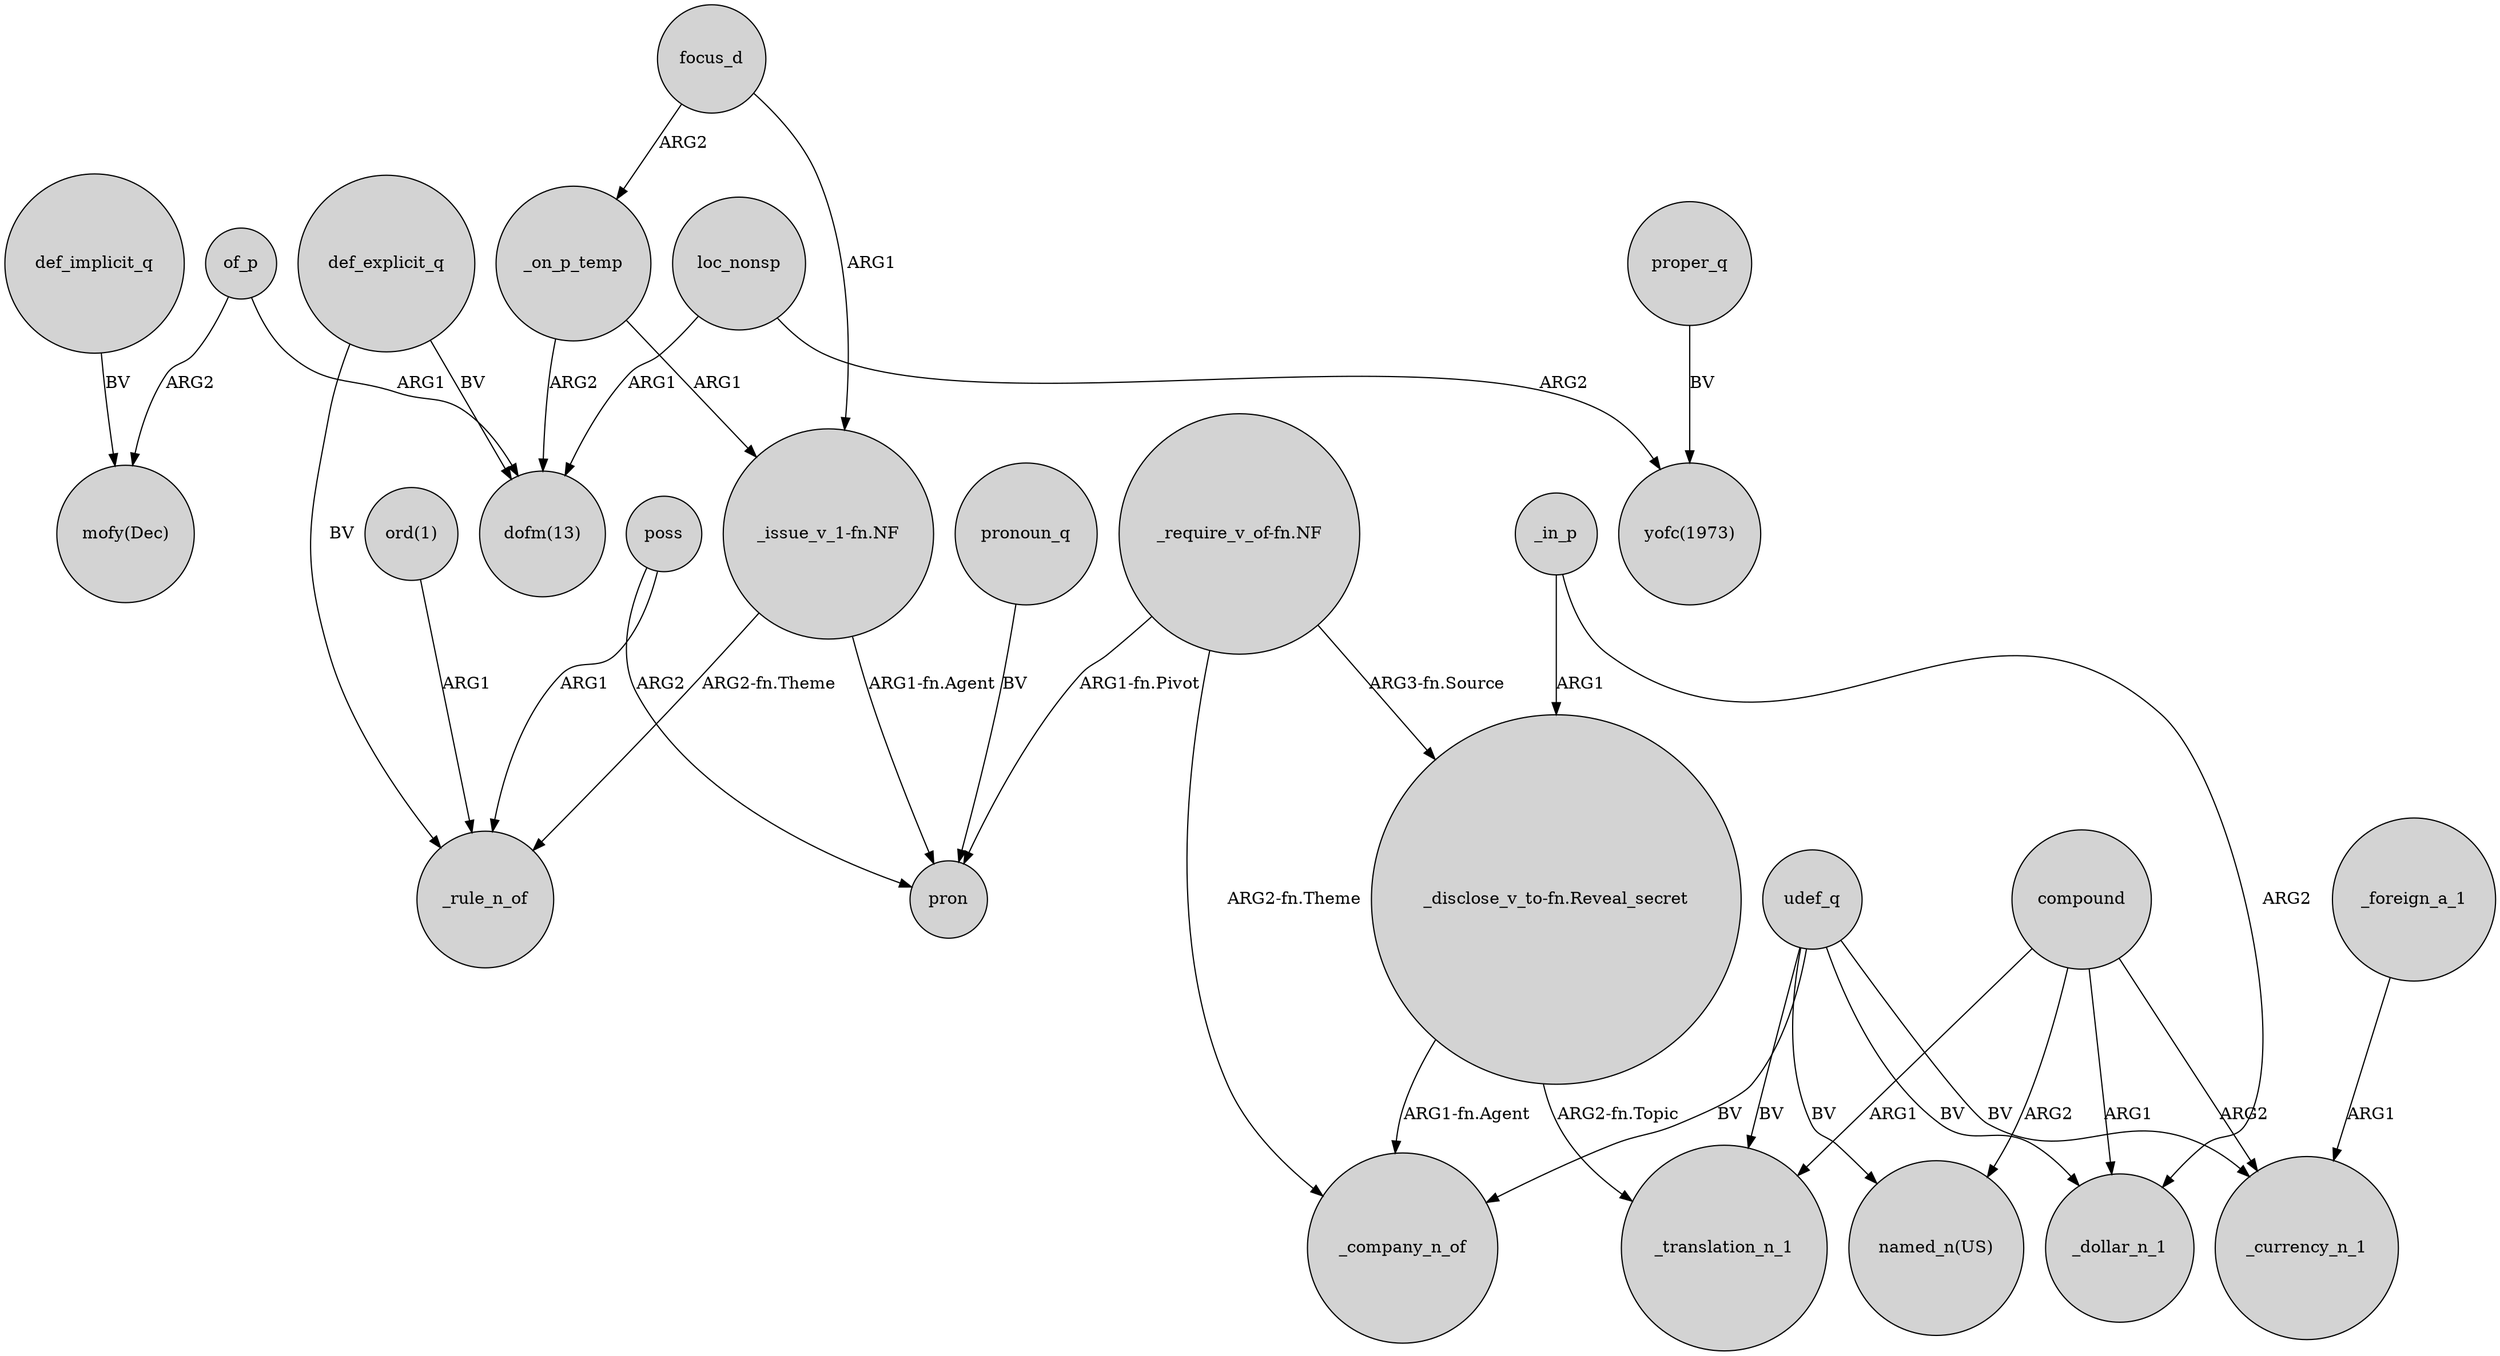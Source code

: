 digraph {
	node [shape=circle style=filled]
	of_p -> "dofm(13)" [label=ARG1]
	def_explicit_q -> _rule_n_of [label=BV]
	_in_p -> _dollar_n_1 [label=ARG2]
	loc_nonsp -> "yofc(1973)" [label=ARG2]
	proper_q -> "yofc(1973)" [label=BV]
	udef_q -> "named_n(US)" [label=BV]
	poss -> pron [label=ARG2]
	def_implicit_q -> "mofy(Dec)" [label=BV]
	"_require_v_of-fn.NF" -> "_disclose_v_to-fn.Reveal_secret" [label="ARG3-fn.Source"]
	"_issue_v_1-fn.NF" -> _rule_n_of [label="ARG2-fn.Theme"]
	focus_d -> _on_p_temp [label=ARG2]
	compound -> "named_n(US)" [label=ARG2]
	udef_q -> _currency_n_1 [label=BV]
	"_disclose_v_to-fn.Reveal_secret" -> _translation_n_1 [label="ARG2-fn.Topic"]
	compound -> _dollar_n_1 [label=ARG1]
	compound -> _translation_n_1 [label=ARG1]
	"_issue_v_1-fn.NF" -> pron [label="ARG1-fn.Agent"]
	pronoun_q -> pron [label=BV]
	"_disclose_v_to-fn.Reveal_secret" -> _company_n_of [label="ARG1-fn.Agent"]
	compound -> _currency_n_1 [label=ARG2]
	"ord(1)" -> _rule_n_of [label=ARG1]
	"_require_v_of-fn.NF" -> pron [label="ARG1-fn.Pivot"]
	def_explicit_q -> "dofm(13)" [label=BV]
	loc_nonsp -> "dofm(13)" [label=ARG1]
	"_require_v_of-fn.NF" -> _company_n_of [label="ARG2-fn.Theme"]
	udef_q -> _translation_n_1 [label=BV]
	_on_p_temp -> "dofm(13)" [label=ARG2]
	poss -> _rule_n_of [label=ARG1]
	_on_p_temp -> "_issue_v_1-fn.NF" [label=ARG1]
	of_p -> "mofy(Dec)" [label=ARG2]
	_foreign_a_1 -> _currency_n_1 [label=ARG1]
	udef_q -> _company_n_of [label=BV]
	_in_p -> "_disclose_v_to-fn.Reveal_secret" [label=ARG1]
	udef_q -> _dollar_n_1 [label=BV]
	focus_d -> "_issue_v_1-fn.NF" [label=ARG1]
}
